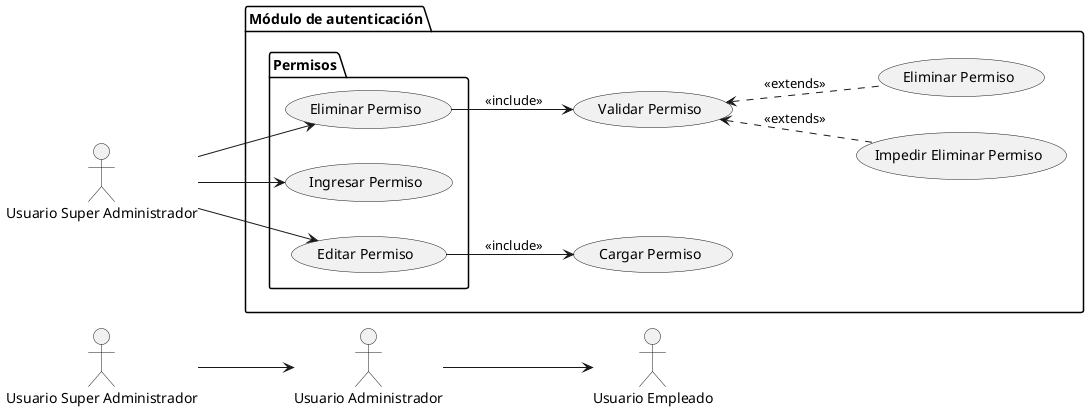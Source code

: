 @startuml "CU - 1 - Gestión de Permisos - Super Administrador"

left to right direction

/' === Sección de jerarquias === '/
actor "Usuario Super Administrador" as sadmin1
actor "Usuario Administrador" as admin1
actor "Usuario Empleado" as user1
sadmin1 --> admin1
admin1 --> user1

/' === Sección de actores === '/
actor "Usuario Super Administrador" as sadmin

/' === Sección de elementos === '/
package "Módulo de autenticación" {
    package "Permisos" {
        usecase "Ingresar Permiso" as auth_permission_create
        usecase "Editar Permiso" as auth_permission_edit
        usecase "Eliminar Permiso" as auth_permission_delete
    }

    (Cargar Permiso) as load_permission
    (Validar Permiso) as validate_permission
    (Impedir Eliminar Permiso) as denegate_delete_permission
    (Eliminar Permiso) as delete_permission
}

/' === Sección de Relaciones === '/
sadmin --> auth_permission_create
sadmin --> auth_permission_edit
sadmin --> auth_permission_delete

auth_permission_edit --> load_permission : <<include>>
auth_permission_delete --> validate_permission : <<include>>
validate_permission <.. denegate_delete_permission : <<extends>>
validate_permission <.. delete_permission : <<extends>>

@enduml
